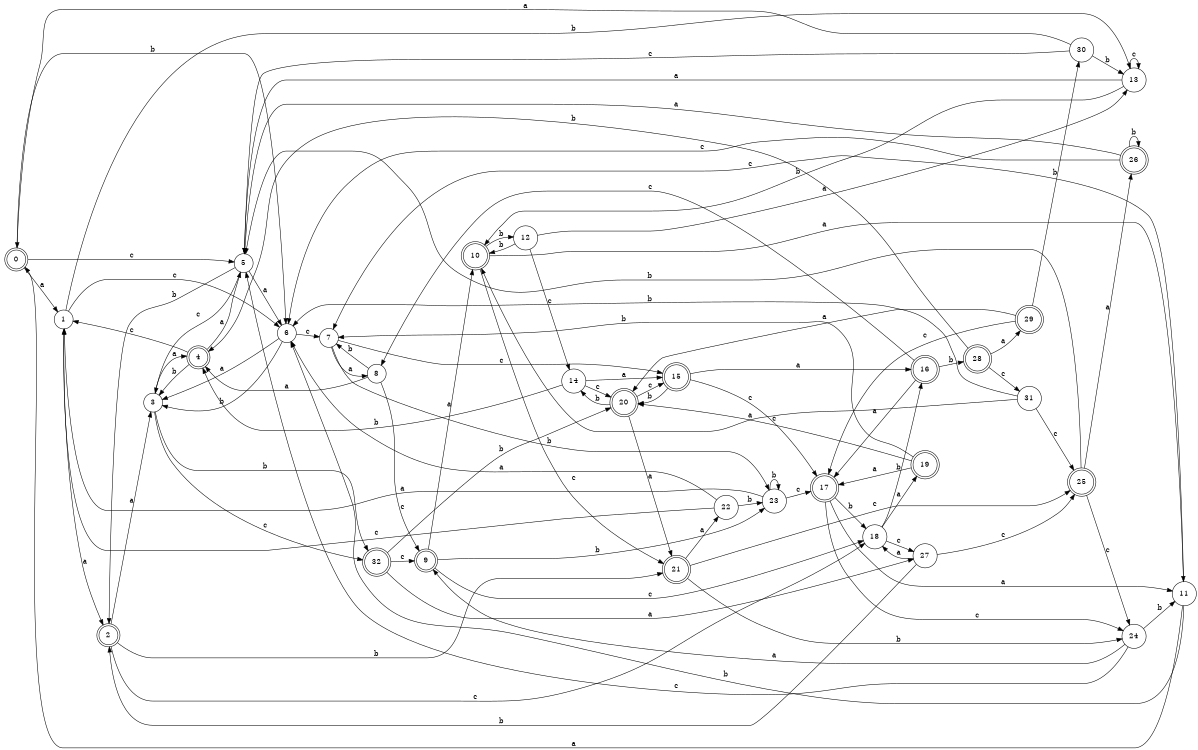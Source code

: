 digraph n27_3 {
__start0 [label="" shape="none"];

rankdir=LR;
size="8,5";

s0 [style="rounded,filled", color="black", fillcolor="white" shape="doublecircle", label="0"];
s1 [style="filled", color="black", fillcolor="white" shape="circle", label="1"];
s2 [style="rounded,filled", color="black", fillcolor="white" shape="doublecircle", label="2"];
s3 [style="filled", color="black", fillcolor="white" shape="circle", label="3"];
s4 [style="rounded,filled", color="black", fillcolor="white" shape="doublecircle", label="4"];
s5 [style="filled", color="black", fillcolor="white" shape="circle", label="5"];
s6 [style="filled", color="black", fillcolor="white" shape="circle", label="6"];
s7 [style="filled", color="black", fillcolor="white" shape="circle", label="7"];
s8 [style="filled", color="black", fillcolor="white" shape="circle", label="8"];
s9 [style="rounded,filled", color="black", fillcolor="white" shape="doublecircle", label="9"];
s10 [style="rounded,filled", color="black", fillcolor="white" shape="doublecircle", label="10"];
s11 [style="filled", color="black", fillcolor="white" shape="circle", label="11"];
s12 [style="filled", color="black", fillcolor="white" shape="circle", label="12"];
s13 [style="filled", color="black", fillcolor="white" shape="circle", label="13"];
s14 [style="filled", color="black", fillcolor="white" shape="circle", label="14"];
s15 [style="rounded,filled", color="black", fillcolor="white" shape="doublecircle", label="15"];
s16 [style="rounded,filled", color="black", fillcolor="white" shape="doublecircle", label="16"];
s17 [style="rounded,filled", color="black", fillcolor="white" shape="doublecircle", label="17"];
s18 [style="filled", color="black", fillcolor="white" shape="circle", label="18"];
s19 [style="rounded,filled", color="black", fillcolor="white" shape="doublecircle", label="19"];
s20 [style="rounded,filled", color="black", fillcolor="white" shape="doublecircle", label="20"];
s21 [style="rounded,filled", color="black", fillcolor="white" shape="doublecircle", label="21"];
s22 [style="filled", color="black", fillcolor="white" shape="circle", label="22"];
s23 [style="filled", color="black", fillcolor="white" shape="circle", label="23"];
s24 [style="filled", color="black", fillcolor="white" shape="circle", label="24"];
s25 [style="rounded,filled", color="black", fillcolor="white" shape="doublecircle", label="25"];
s26 [style="rounded,filled", color="black", fillcolor="white" shape="doublecircle", label="26"];
s27 [style="filled", color="black", fillcolor="white" shape="circle", label="27"];
s28 [style="rounded,filled", color="black", fillcolor="white" shape="doublecircle", label="28"];
s29 [style="rounded,filled", color="black", fillcolor="white" shape="doublecircle", label="29"];
s30 [style="filled", color="black", fillcolor="white" shape="circle", label="30"];
s31 [style="filled", color="black", fillcolor="white" shape="circle", label="31"];
s32 [style="rounded,filled", color="black", fillcolor="white" shape="doublecircle", label="32"];
s0 -> s1 [label="a"];
s0 -> s6 [label="b"];
s0 -> s5 [label="c"];
s1 -> s2 [label="a"];
s1 -> s13 [label="b"];
s1 -> s6 [label="c"];
s2 -> s3 [label="a"];
s2 -> s21 [label="b"];
s2 -> s18 [label="c"];
s3 -> s4 [label="a"];
s3 -> s32 [label="b"];
s3 -> s32 [label="c"];
s4 -> s5 [label="a"];
s4 -> s3 [label="b"];
s4 -> s1 [label="c"];
s5 -> s6 [label="a"];
s5 -> s2 [label="b"];
s5 -> s3 [label="c"];
s6 -> s3 [label="a"];
s6 -> s3 [label="b"];
s6 -> s7 [label="c"];
s7 -> s8 [label="a"];
s7 -> s23 [label="b"];
s7 -> s15 [label="c"];
s8 -> s4 [label="a"];
s8 -> s7 [label="b"];
s8 -> s9 [label="c"];
s9 -> s10 [label="a"];
s9 -> s23 [label="b"];
s9 -> s18 [label="c"];
s10 -> s11 [label="a"];
s10 -> s12 [label="b"];
s10 -> s21 [label="c"];
s11 -> s0 [label="a"];
s11 -> s6 [label="b"];
s11 -> s7 [label="c"];
s12 -> s13 [label="a"];
s12 -> s10 [label="b"];
s12 -> s14 [label="c"];
s13 -> s5 [label="a"];
s13 -> s10 [label="b"];
s13 -> s13 [label="c"];
s14 -> s15 [label="a"];
s14 -> s4 [label="b"];
s14 -> s20 [label="c"];
s15 -> s16 [label="a"];
s15 -> s20 [label="b"];
s15 -> s17 [label="c"];
s16 -> s17 [label="a"];
s16 -> s28 [label="b"];
s16 -> s8 [label="c"];
s17 -> s11 [label="a"];
s17 -> s18 [label="b"];
s17 -> s24 [label="c"];
s18 -> s19 [label="a"];
s18 -> s16 [label="b"];
s18 -> s27 [label="c"];
s19 -> s17 [label="a"];
s19 -> s7 [label="b"];
s19 -> s20 [label="c"];
s20 -> s21 [label="a"];
s20 -> s14 [label="b"];
s20 -> s15 [label="c"];
s21 -> s22 [label="a"];
s21 -> s24 [label="b"];
s21 -> s25 [label="c"];
s22 -> s6 [label="a"];
s22 -> s23 [label="b"];
s22 -> s1 [label="c"];
s23 -> s1 [label="a"];
s23 -> s23 [label="b"];
s23 -> s17 [label="c"];
s24 -> s9 [label="a"];
s24 -> s11 [label="b"];
s24 -> s5 [label="c"];
s25 -> s26 [label="a"];
s25 -> s5 [label="b"];
s25 -> s24 [label="c"];
s26 -> s5 [label="a"];
s26 -> s26 [label="b"];
s26 -> s6 [label="c"];
s27 -> s18 [label="a"];
s27 -> s2 [label="b"];
s27 -> s25 [label="c"];
s28 -> s29 [label="a"];
s28 -> s4 [label="b"];
s28 -> s31 [label="c"];
s29 -> s20 [label="a"];
s29 -> s30 [label="b"];
s29 -> s17 [label="c"];
s30 -> s0 [label="a"];
s30 -> s13 [label="b"];
s30 -> s5 [label="c"];
s31 -> s10 [label="a"];
s31 -> s6 [label="b"];
s31 -> s25 [label="c"];
s32 -> s27 [label="a"];
s32 -> s20 [label="b"];
s32 -> s9 [label="c"];

}